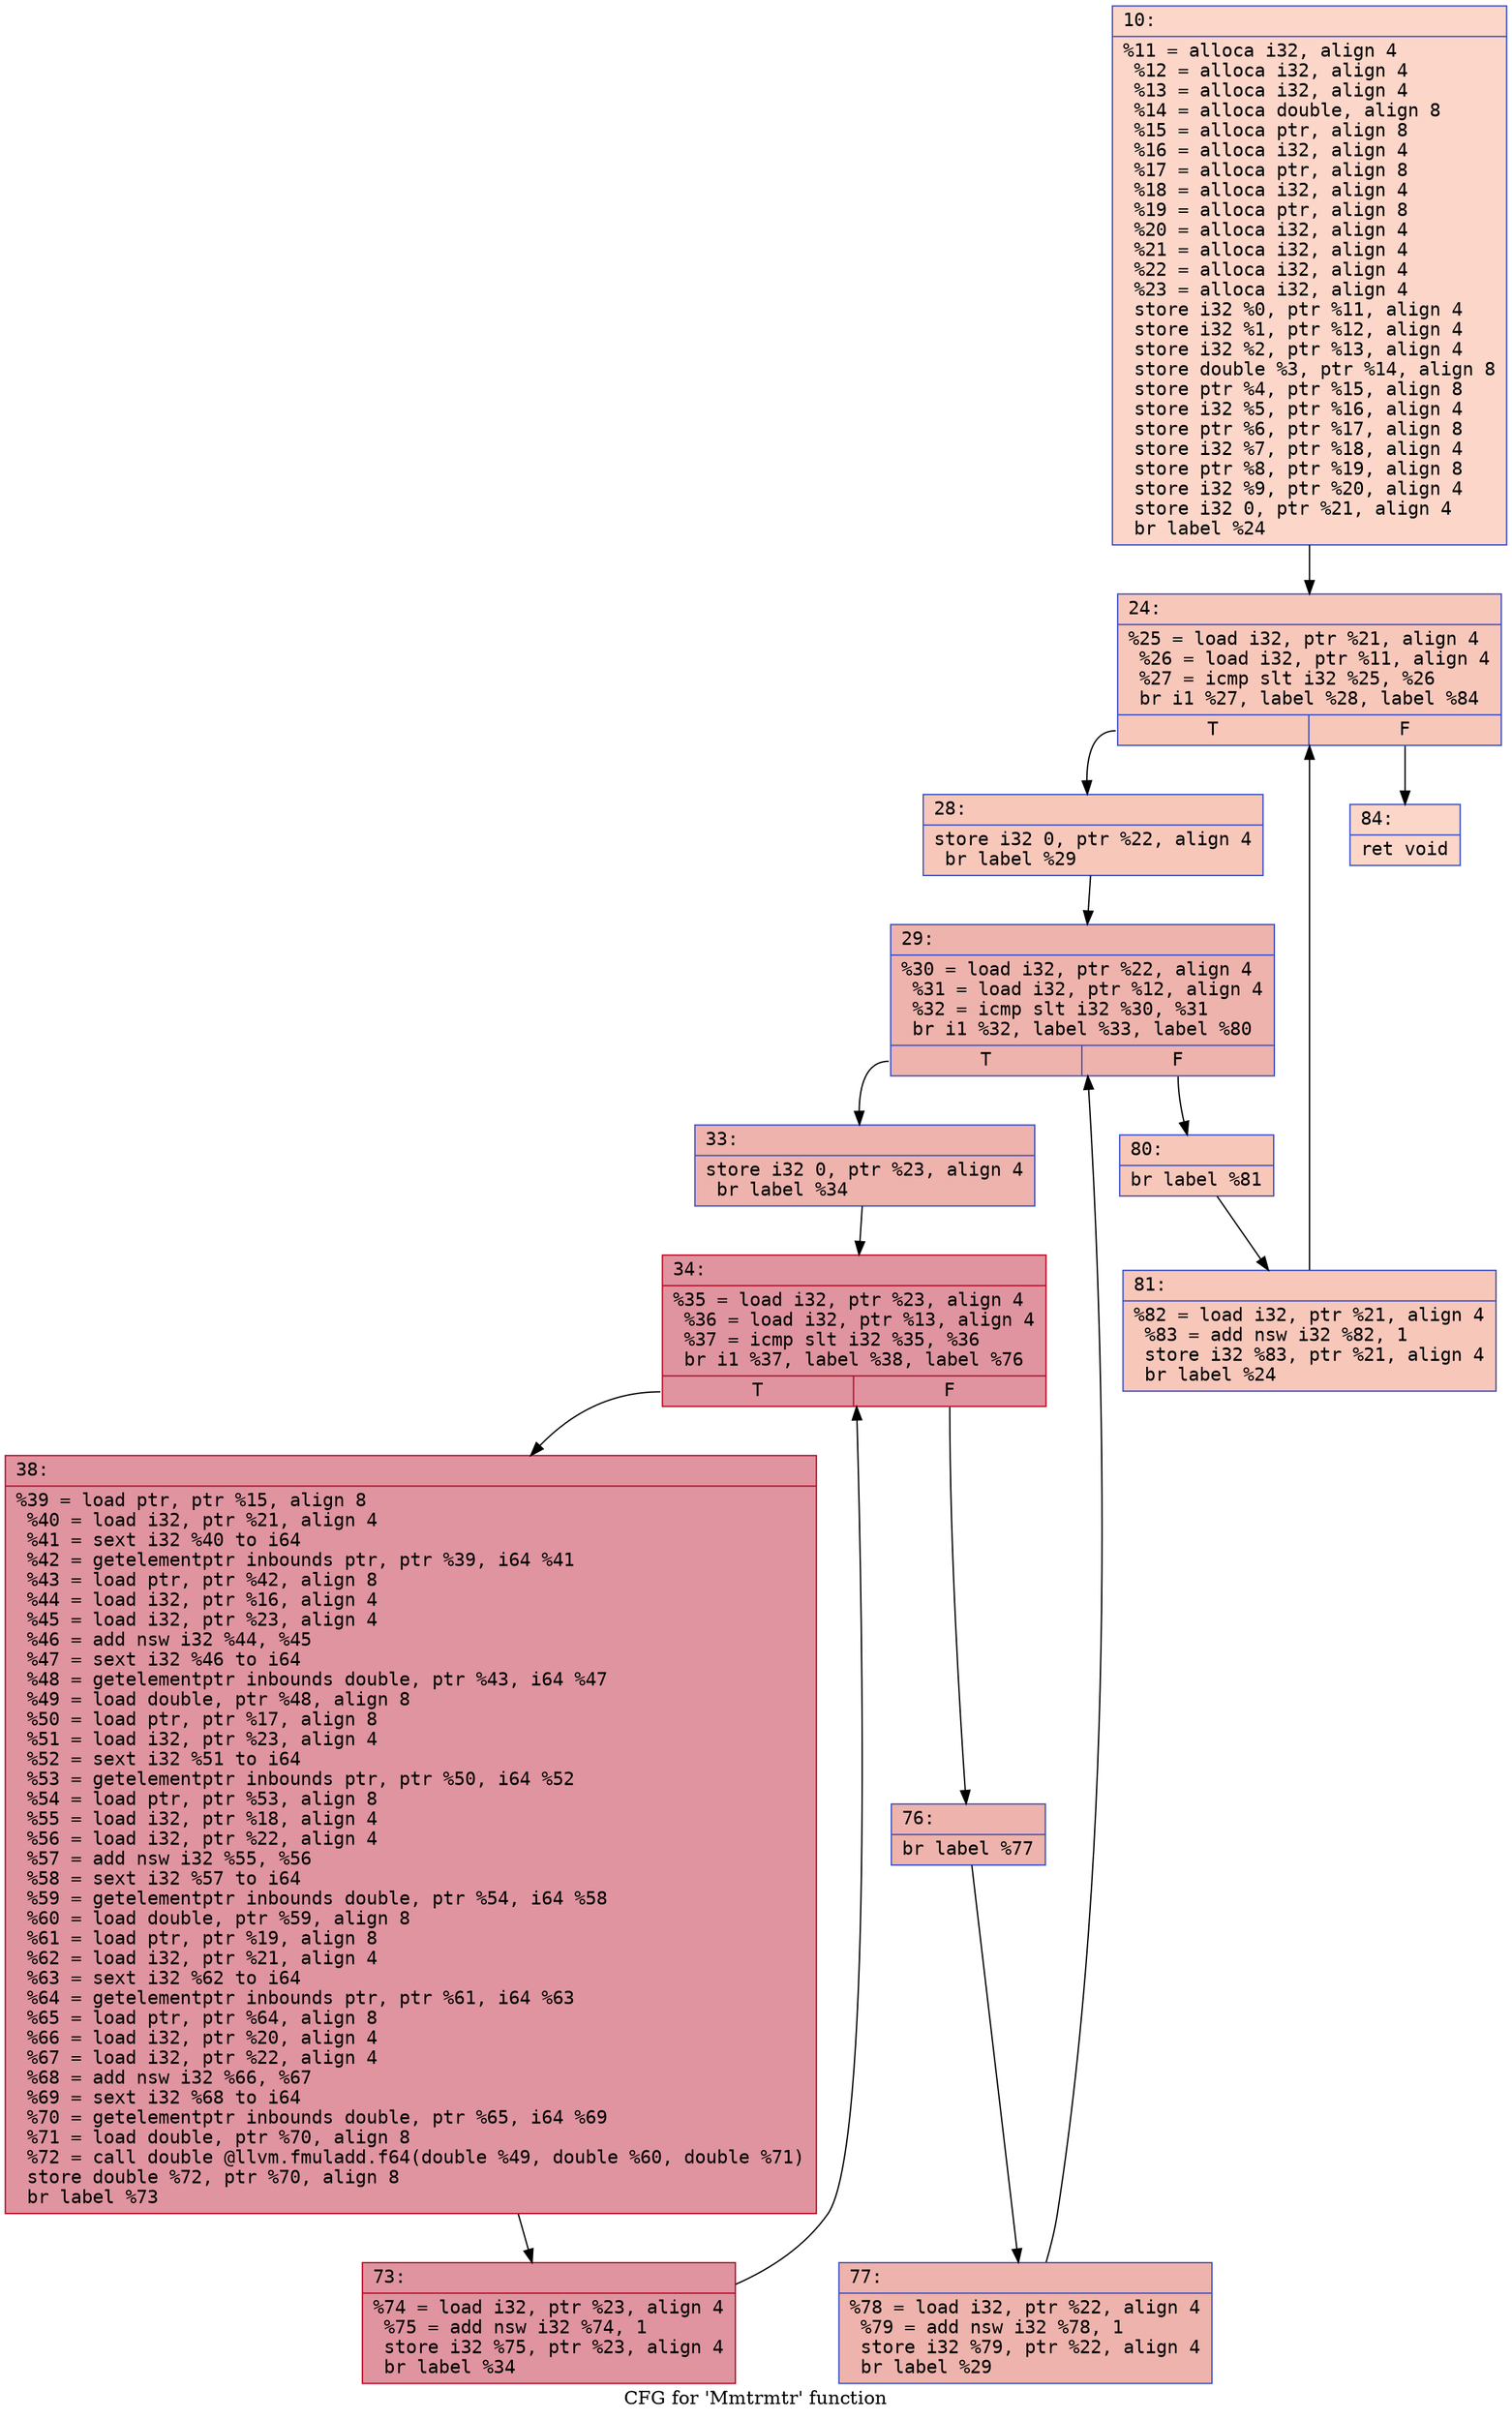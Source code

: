 digraph "CFG for 'Mmtrmtr' function" {
	label="CFG for 'Mmtrmtr' function";

	Node0x600002b5cc80 [shape=record,color="#3d50c3ff", style=filled, fillcolor="#f6a38570" fontname="Courier",label="{10:\l|  %11 = alloca i32, align 4\l  %12 = alloca i32, align 4\l  %13 = alloca i32, align 4\l  %14 = alloca double, align 8\l  %15 = alloca ptr, align 8\l  %16 = alloca i32, align 4\l  %17 = alloca ptr, align 8\l  %18 = alloca i32, align 4\l  %19 = alloca ptr, align 8\l  %20 = alloca i32, align 4\l  %21 = alloca i32, align 4\l  %22 = alloca i32, align 4\l  %23 = alloca i32, align 4\l  store i32 %0, ptr %11, align 4\l  store i32 %1, ptr %12, align 4\l  store i32 %2, ptr %13, align 4\l  store double %3, ptr %14, align 8\l  store ptr %4, ptr %15, align 8\l  store i32 %5, ptr %16, align 4\l  store ptr %6, ptr %17, align 8\l  store i32 %7, ptr %18, align 4\l  store ptr %8, ptr %19, align 8\l  store i32 %9, ptr %20, align 4\l  store i32 0, ptr %21, align 4\l  br label %24\l}"];
	Node0x600002b5cc80 -> Node0x600002b5ccd0[tooltip="10 -> 24\nProbability 100.00%" ];
	Node0x600002b5ccd0 [shape=record,color="#3d50c3ff", style=filled, fillcolor="#ec7f6370" fontname="Courier",label="{24:\l|  %25 = load i32, ptr %21, align 4\l  %26 = load i32, ptr %11, align 4\l  %27 = icmp slt i32 %25, %26\l  br i1 %27, label %28, label %84\l|{<s0>T|<s1>F}}"];
	Node0x600002b5ccd0:s0 -> Node0x600002b5cd20[tooltip="24 -> 28\nProbability 96.88%" ];
	Node0x600002b5ccd0:s1 -> Node0x600002b5d040[tooltip="24 -> 84\nProbability 3.12%" ];
	Node0x600002b5cd20 [shape=record,color="#3d50c3ff", style=filled, fillcolor="#ec7f6370" fontname="Courier",label="{28:\l|  store i32 0, ptr %22, align 4\l  br label %29\l}"];
	Node0x600002b5cd20 -> Node0x600002b5cd70[tooltip="28 -> 29\nProbability 100.00%" ];
	Node0x600002b5cd70 [shape=record,color="#3d50c3ff", style=filled, fillcolor="#d6524470" fontname="Courier",label="{29:\l|  %30 = load i32, ptr %22, align 4\l  %31 = load i32, ptr %12, align 4\l  %32 = icmp slt i32 %30, %31\l  br i1 %32, label %33, label %80\l|{<s0>T|<s1>F}}"];
	Node0x600002b5cd70:s0 -> Node0x600002b5cdc0[tooltip="29 -> 33\nProbability 96.88%" ];
	Node0x600002b5cd70:s1 -> Node0x600002b5cfa0[tooltip="29 -> 80\nProbability 3.12%" ];
	Node0x600002b5cdc0 [shape=record,color="#3d50c3ff", style=filled, fillcolor="#d6524470" fontname="Courier",label="{33:\l|  store i32 0, ptr %23, align 4\l  br label %34\l}"];
	Node0x600002b5cdc0 -> Node0x600002b5ce10[tooltip="33 -> 34\nProbability 100.00%" ];
	Node0x600002b5ce10 [shape=record,color="#b70d28ff", style=filled, fillcolor="#b70d2870" fontname="Courier",label="{34:\l|  %35 = load i32, ptr %23, align 4\l  %36 = load i32, ptr %13, align 4\l  %37 = icmp slt i32 %35, %36\l  br i1 %37, label %38, label %76\l|{<s0>T|<s1>F}}"];
	Node0x600002b5ce10:s0 -> Node0x600002b5ce60[tooltip="34 -> 38\nProbability 96.88%" ];
	Node0x600002b5ce10:s1 -> Node0x600002b5cf00[tooltip="34 -> 76\nProbability 3.12%" ];
	Node0x600002b5ce60 [shape=record,color="#b70d28ff", style=filled, fillcolor="#b70d2870" fontname="Courier",label="{38:\l|  %39 = load ptr, ptr %15, align 8\l  %40 = load i32, ptr %21, align 4\l  %41 = sext i32 %40 to i64\l  %42 = getelementptr inbounds ptr, ptr %39, i64 %41\l  %43 = load ptr, ptr %42, align 8\l  %44 = load i32, ptr %16, align 4\l  %45 = load i32, ptr %23, align 4\l  %46 = add nsw i32 %44, %45\l  %47 = sext i32 %46 to i64\l  %48 = getelementptr inbounds double, ptr %43, i64 %47\l  %49 = load double, ptr %48, align 8\l  %50 = load ptr, ptr %17, align 8\l  %51 = load i32, ptr %23, align 4\l  %52 = sext i32 %51 to i64\l  %53 = getelementptr inbounds ptr, ptr %50, i64 %52\l  %54 = load ptr, ptr %53, align 8\l  %55 = load i32, ptr %18, align 4\l  %56 = load i32, ptr %22, align 4\l  %57 = add nsw i32 %55, %56\l  %58 = sext i32 %57 to i64\l  %59 = getelementptr inbounds double, ptr %54, i64 %58\l  %60 = load double, ptr %59, align 8\l  %61 = load ptr, ptr %19, align 8\l  %62 = load i32, ptr %21, align 4\l  %63 = sext i32 %62 to i64\l  %64 = getelementptr inbounds ptr, ptr %61, i64 %63\l  %65 = load ptr, ptr %64, align 8\l  %66 = load i32, ptr %20, align 4\l  %67 = load i32, ptr %22, align 4\l  %68 = add nsw i32 %66, %67\l  %69 = sext i32 %68 to i64\l  %70 = getelementptr inbounds double, ptr %65, i64 %69\l  %71 = load double, ptr %70, align 8\l  %72 = call double @llvm.fmuladd.f64(double %49, double %60, double %71)\l  store double %72, ptr %70, align 8\l  br label %73\l}"];
	Node0x600002b5ce60 -> Node0x600002b5ceb0[tooltip="38 -> 73\nProbability 100.00%" ];
	Node0x600002b5ceb0 [shape=record,color="#b70d28ff", style=filled, fillcolor="#b70d2870" fontname="Courier",label="{73:\l|  %74 = load i32, ptr %23, align 4\l  %75 = add nsw i32 %74, 1\l  store i32 %75, ptr %23, align 4\l  br label %34\l}"];
	Node0x600002b5ceb0 -> Node0x600002b5ce10[tooltip="73 -> 34\nProbability 100.00%" ];
	Node0x600002b5cf00 [shape=record,color="#3d50c3ff", style=filled, fillcolor="#d6524470" fontname="Courier",label="{76:\l|  br label %77\l}"];
	Node0x600002b5cf00 -> Node0x600002b5cf50[tooltip="76 -> 77\nProbability 100.00%" ];
	Node0x600002b5cf50 [shape=record,color="#3d50c3ff", style=filled, fillcolor="#d6524470" fontname="Courier",label="{77:\l|  %78 = load i32, ptr %22, align 4\l  %79 = add nsw i32 %78, 1\l  store i32 %79, ptr %22, align 4\l  br label %29\l}"];
	Node0x600002b5cf50 -> Node0x600002b5cd70[tooltip="77 -> 29\nProbability 100.00%" ];
	Node0x600002b5cfa0 [shape=record,color="#3d50c3ff", style=filled, fillcolor="#ec7f6370" fontname="Courier",label="{80:\l|  br label %81\l}"];
	Node0x600002b5cfa0 -> Node0x600002b5cff0[tooltip="80 -> 81\nProbability 100.00%" ];
	Node0x600002b5cff0 [shape=record,color="#3d50c3ff", style=filled, fillcolor="#ec7f6370" fontname="Courier",label="{81:\l|  %82 = load i32, ptr %21, align 4\l  %83 = add nsw i32 %82, 1\l  store i32 %83, ptr %21, align 4\l  br label %24\l}"];
	Node0x600002b5cff0 -> Node0x600002b5ccd0[tooltip="81 -> 24\nProbability 100.00%" ];
	Node0x600002b5d040 [shape=record,color="#3d50c3ff", style=filled, fillcolor="#f6a38570" fontname="Courier",label="{84:\l|  ret void\l}"];
}
